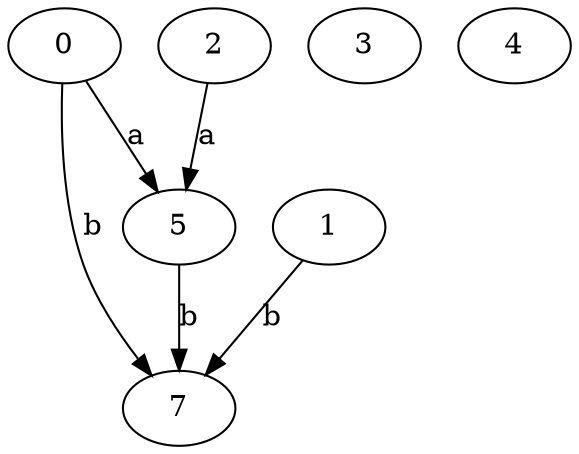 strict digraph  {
0;
3;
1;
4;
5;
2;
7;
0 -> 5  [label=a];
0 -> 7  [label=b];
1 -> 7  [label=b];
5 -> 7  [label=b];
2 -> 5  [label=a];
}

